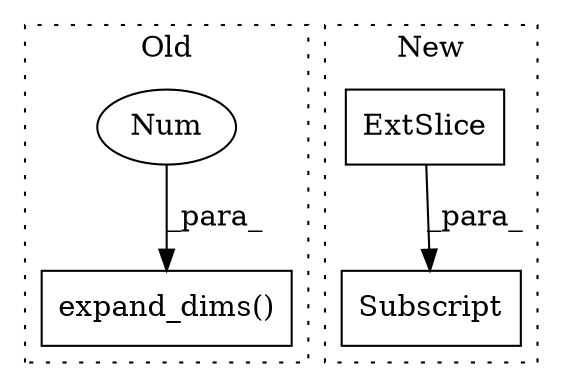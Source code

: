 digraph G {
subgraph cluster0 {
1 [label="expand_dims()" a="75" s="7370,7430" l="15,1" shape="box"];
4 [label="Num" a="76" s="7428" l="2" shape="ellipse"];
label = "Old";
style="dotted";
}
subgraph cluster1 {
2 [label="ExtSlice" a="85" s="5414" l="2" shape="box"];
3 [label="Subscript" a="63" s="5414,0" l="38,0" shape="box"];
label = "New";
style="dotted";
}
2 -> 3 [label="_para_"];
4 -> 1 [label="_para_"];
}